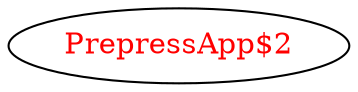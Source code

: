 digraph dependencyGraph {
 concentrate=true;
 ranksep="2.0";
 rankdir="LR"; 
 splines="ortho";
"PrepressApp$2" [fontcolor="red"];
}